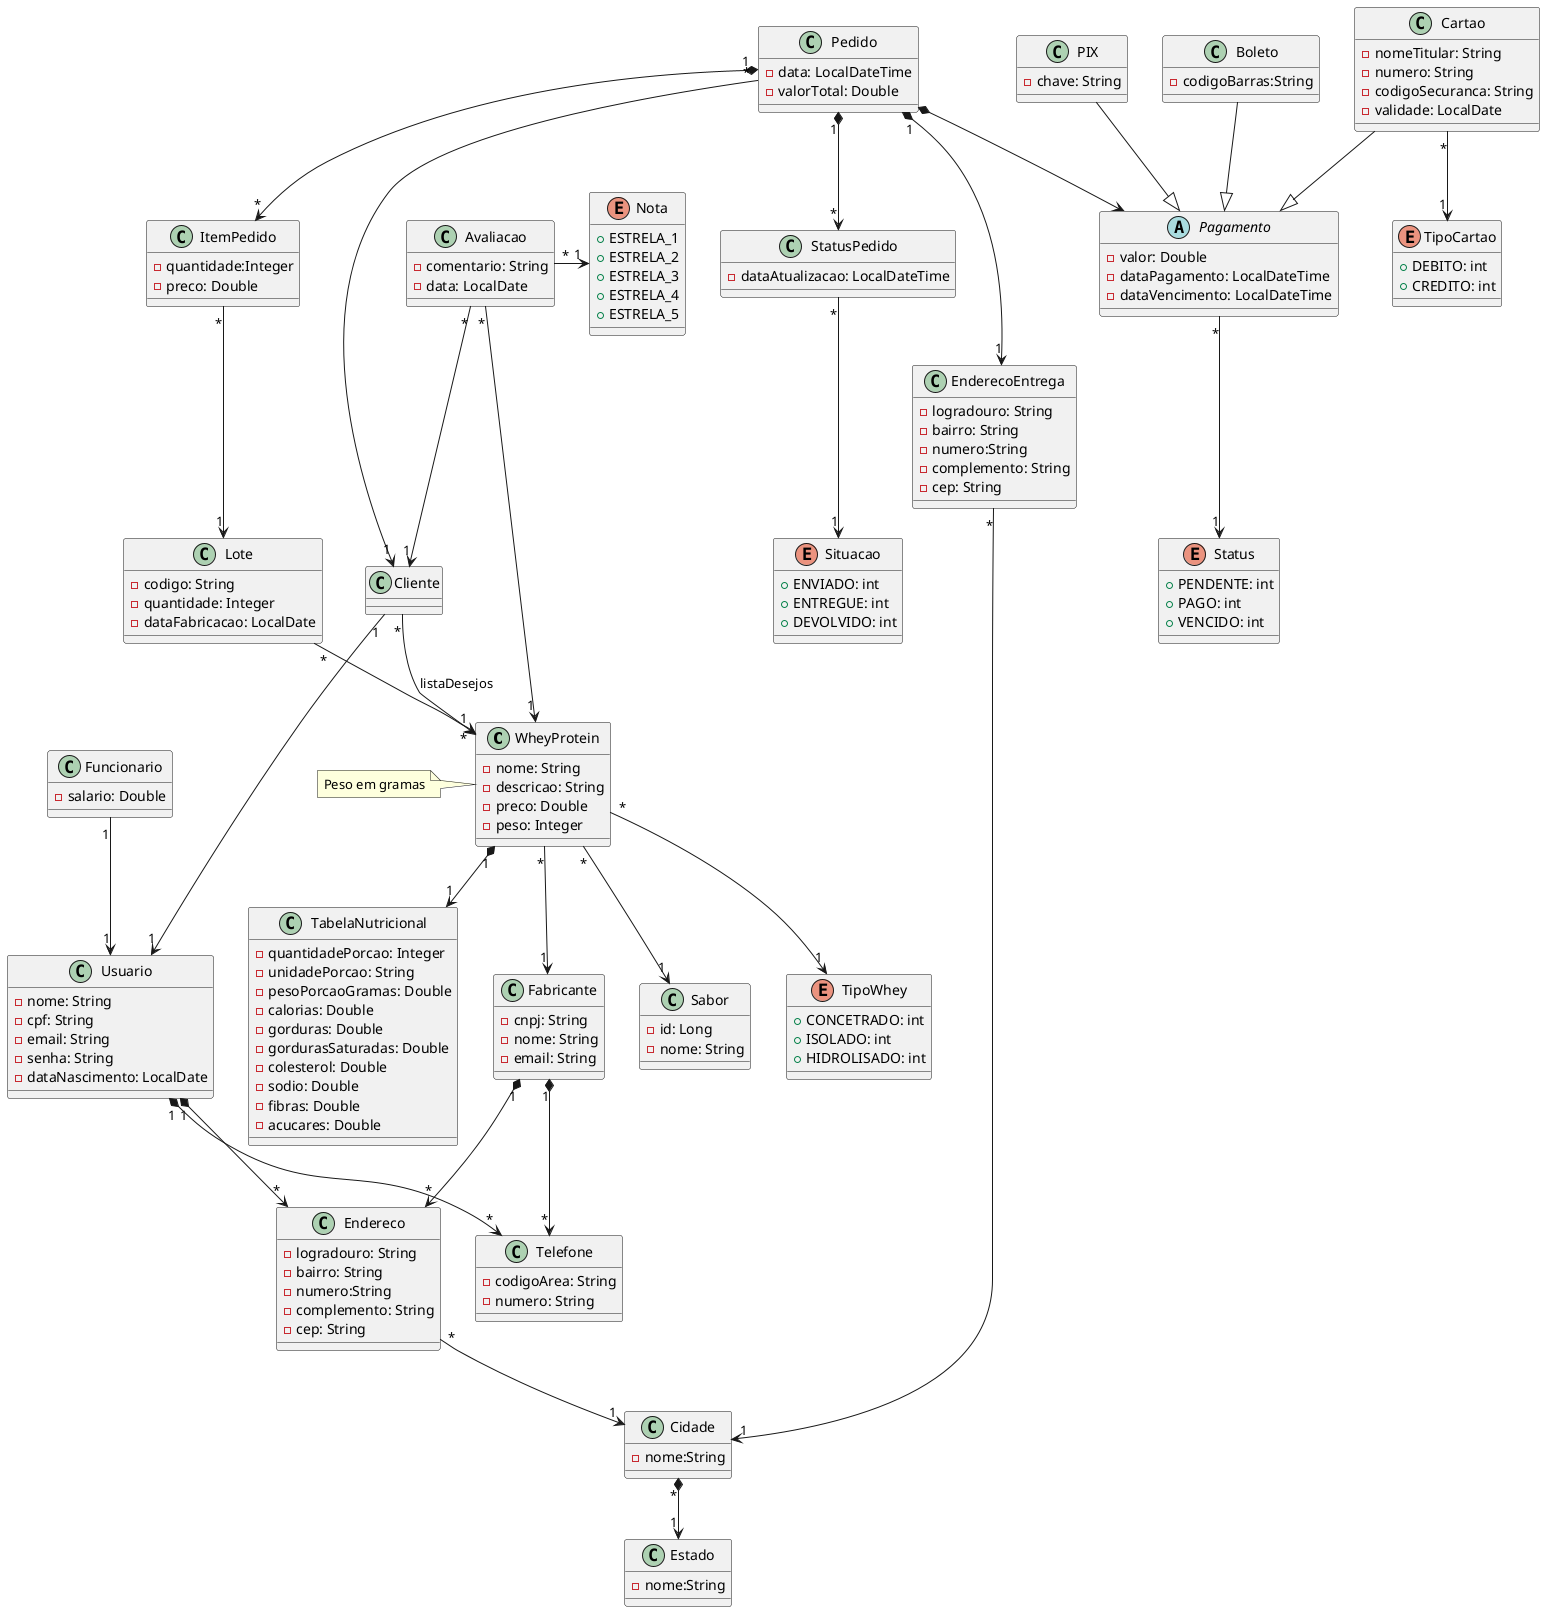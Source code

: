 @startuml diagram



class WheyProtein{
    - nome: String
    - descricao: String
    - preco: Double
    - peso: Integer
}


class Lote{
    - codigo: String 
    - quantidade: Integer
    - dataFabricacao: LocalDate
}

class Fabricante{
    -cnpj: String
    -nome: String
    -email: String
}

class Sabor{
    - id: Long 
    - nome: String
}

enum TipoWhey{
    + CONCETRADO: int
    + ISOLADO: int
    + HIDROLISADO: int
}

class TabelaNutricional{
    - quantidadePorcao: Integer
    - unidadePorcao: String
    - pesoPorcaoGramas: Double
    - calorias: Double
    - gorduras: Double
    - gordurasSaturadas: Double
    - colesterol: Double
    - sodio: Double
    - fibras: Double
    - acucares: Double

}

class Cliente{

}

class Usuario{
    - nome: String
    - cpf: String
    - email: String
    - senha: String
    - dataNascimento: LocalDate
}

class Funcionario{
    - salario: Double
}



class Telefone{
    - codigoArea: String
    - numero: String
}

class Pedido{
    - data: LocalDateTime
    - valorTotal: Double
}

Pedido "1" *--> "*" StatusPedido
StatusPedido "*" --> "1" Situacao

class StatusPedido{
    - dataAtualizacao: LocalDateTime
}

enum Situacao{
    +ENVIADO: int
    +ENTREGUE: int
    +DEVOLVIDO: int
}

class ItemPedido{
    - quantidade:Integer
    - preco: Double
}

class Avaliacao{
    - comentario: String
    - data: LocalDate
}

enum Nota{
    + ESTRELA_1
    + ESTRELA_2
    + ESTRELA_3
    + ESTRELA_4
    + ESTRELA_5
}

class Endereco{
    -logradouro: String
    -bairro: String
    -numero:String
    -complemento: String
    -cep: String
}

class EnderecoEntrega{
    -logradouro: String
    -bairro: String
    -numero:String
    -complemento: String
    -cep: String
}

class Cidade{
    -nome:String
}

class Estado{
    -nome:String
}

abstract Pagamento{
    - valor: Double
    - dataPagamento: LocalDateTime
     -dataVencimento: LocalDateTime
}

enum Status{
    + PENDENTE: int
    + PAGO: int
    + VENCIDO: int
}

class PIX{
   -chave: String
}

class Boleto{
    -codigoBarras:String
}

class Cartao{
    - nomeTitular: String
    - numero: String
    - codigoSecuranca: String
    - validade: LocalDate
}

enum TipoCartao{
    + DEBITO: int
    + CREDITO: int
}

Pedido *--> Pagamento
Pagamento "*" -down-> "1" Status
Cartao "*" --> "1" TipoCartao
PIX --|> Pagamento
Boleto --|> Pagamento
Cartao --|> Pagamento

Pedido "1" *--> "*"ItemPedido
ItemPedido "*" --> "1" Lote
' Não faz sentido Cliente ter Pedido , se não teria que inserir pedido em cliente
Pedido  "*" --> "1" Cliente  
Pedido "1" *--> "1" EnderecoEntrega

Cidade "*" *--> "1" Estado
Endereco "*" --> "1" Cidade
EnderecoEntrega "*" --> "1" Cidade

' Se a modelagem fosse de 1 para 1 , eu teria produtos únicos
WheyProtein "*" --> "1" Sabor 
WheyProtein "*" --> "1" TipoWhey
WheyProtein "1" *--> "1" TabelaNutricional


WheyProtein "*"--> "1" Fabricante
Lote "*" --> "1" WheyProtein


Cliente "*" --> "*" WheyProtein : listaDesejos
Usuario "1" *--> "*" Endereco
Usuario "1" *--> "*" Telefone

Cliente "1"--> "1" Usuario
Funcionario "1" --> "1" Usuario
Fabricante "1" *--> "*" Telefone
Fabricante "1" *--> "*" Endereco


Avaliacao "*" --> "1" Cliente
Avaliacao "*" --> "1" WheyProtein
Avaliacao "*" -right-> "1" Nota

' Anotações
note left of WheyProtein: Peso em gramas

